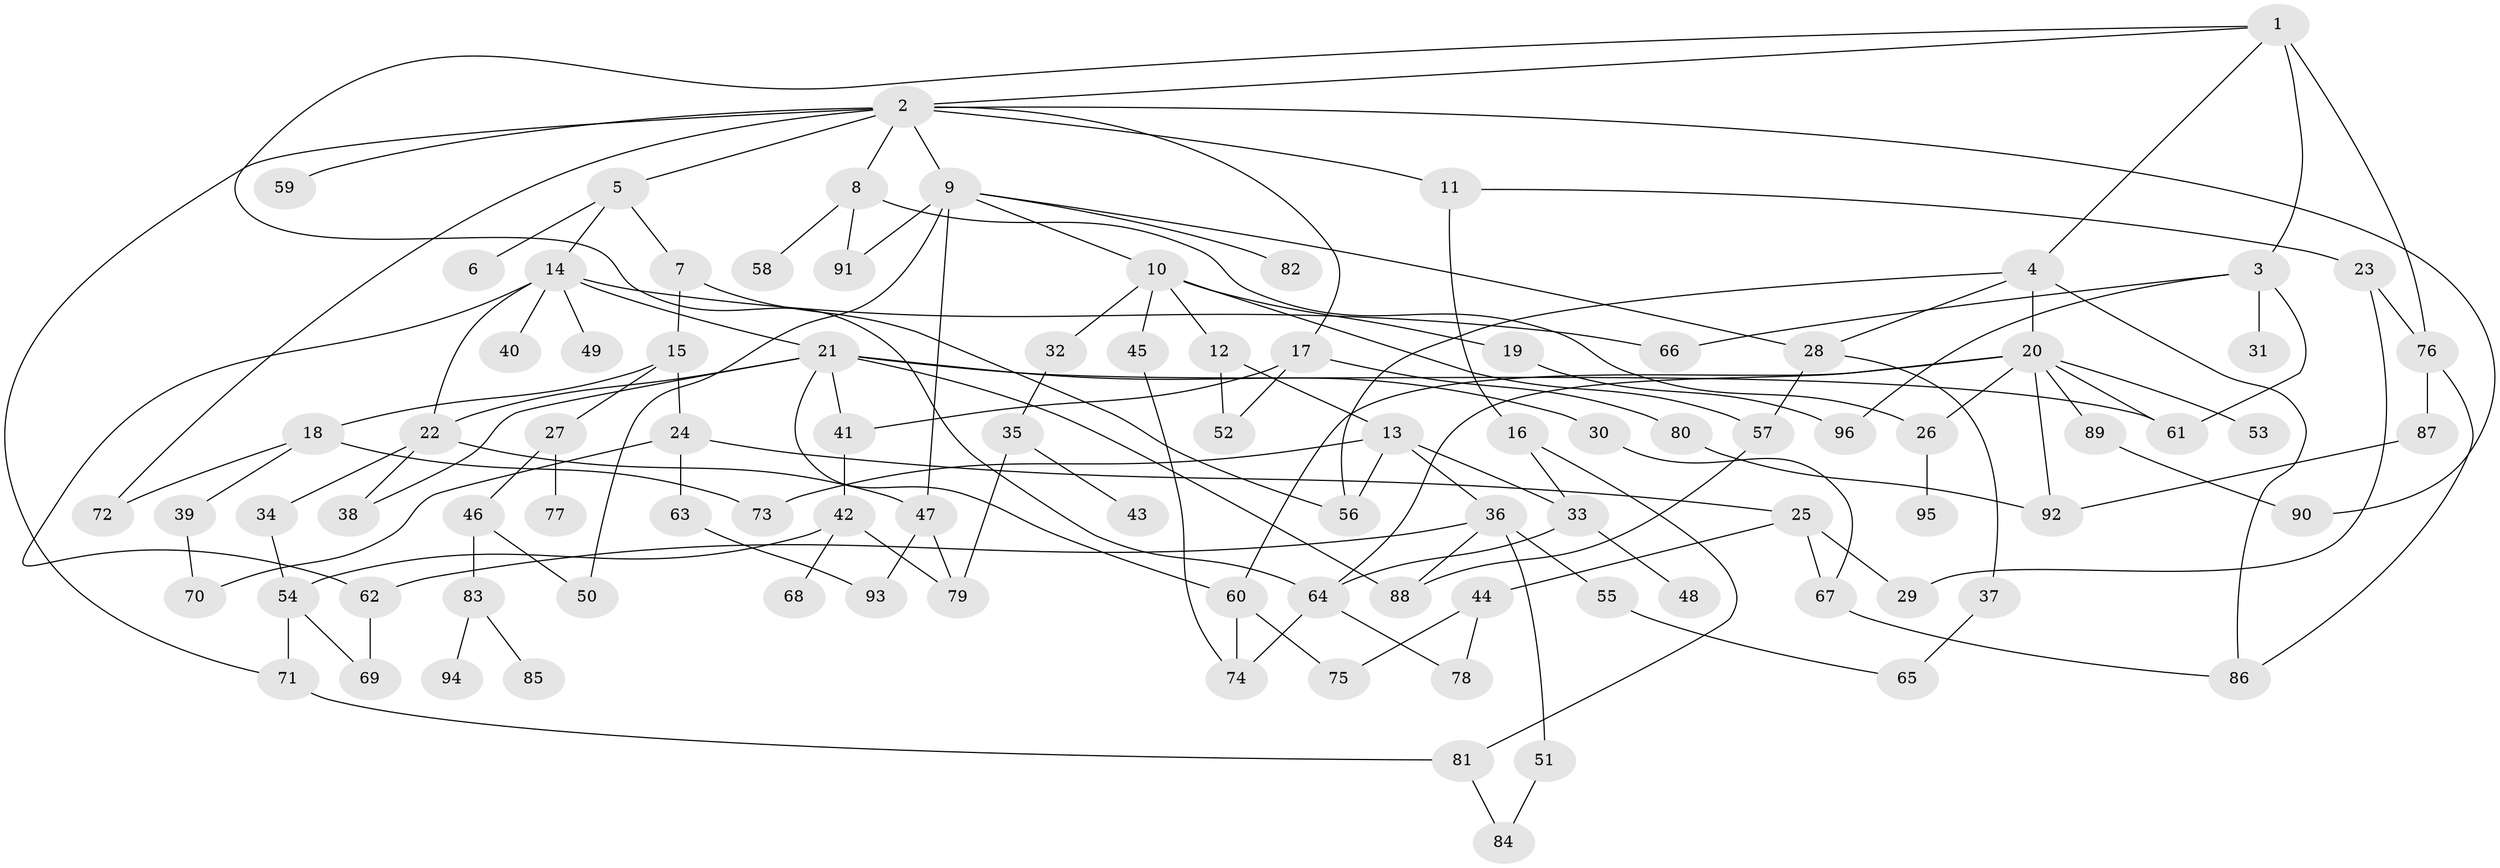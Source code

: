 // Generated by graph-tools (version 1.1) at 2025/49/03/09/25 03:49:24]
// undirected, 96 vertices, 142 edges
graph export_dot {
graph [start="1"]
  node [color=gray90,style=filled];
  1;
  2;
  3;
  4;
  5;
  6;
  7;
  8;
  9;
  10;
  11;
  12;
  13;
  14;
  15;
  16;
  17;
  18;
  19;
  20;
  21;
  22;
  23;
  24;
  25;
  26;
  27;
  28;
  29;
  30;
  31;
  32;
  33;
  34;
  35;
  36;
  37;
  38;
  39;
  40;
  41;
  42;
  43;
  44;
  45;
  46;
  47;
  48;
  49;
  50;
  51;
  52;
  53;
  54;
  55;
  56;
  57;
  58;
  59;
  60;
  61;
  62;
  63;
  64;
  65;
  66;
  67;
  68;
  69;
  70;
  71;
  72;
  73;
  74;
  75;
  76;
  77;
  78;
  79;
  80;
  81;
  82;
  83;
  84;
  85;
  86;
  87;
  88;
  89;
  90;
  91;
  92;
  93;
  94;
  95;
  96;
  1 -- 2;
  1 -- 3;
  1 -- 4;
  1 -- 64;
  1 -- 76;
  2 -- 5;
  2 -- 8;
  2 -- 9;
  2 -- 11;
  2 -- 17;
  2 -- 59;
  2 -- 72;
  2 -- 90;
  2 -- 71;
  3 -- 31;
  3 -- 96;
  3 -- 61;
  3 -- 66;
  4 -- 20;
  4 -- 56;
  4 -- 86;
  4 -- 28;
  5 -- 6;
  5 -- 7;
  5 -- 14;
  7 -- 15;
  7 -- 56;
  8 -- 26;
  8 -- 58;
  8 -- 91;
  9 -- 10;
  9 -- 28;
  9 -- 47;
  9 -- 82;
  9 -- 91;
  9 -- 50;
  10 -- 12;
  10 -- 19;
  10 -- 32;
  10 -- 45;
  10 -- 57;
  11 -- 16;
  11 -- 23;
  12 -- 13;
  12 -- 52;
  13 -- 33;
  13 -- 36;
  13 -- 73;
  13 -- 56;
  14 -- 21;
  14 -- 40;
  14 -- 49;
  14 -- 62;
  14 -- 66;
  14 -- 22;
  15 -- 18;
  15 -- 24;
  15 -- 27;
  16 -- 81;
  16 -- 33;
  17 -- 80;
  17 -- 52;
  17 -- 41;
  18 -- 39;
  18 -- 73;
  18 -- 72;
  19 -- 96;
  20 -- 53;
  20 -- 61;
  20 -- 89;
  20 -- 60;
  20 -- 26;
  20 -- 64;
  20 -- 92;
  21 -- 22;
  21 -- 30;
  21 -- 41;
  21 -- 60;
  21 -- 38;
  21 -- 88;
  21 -- 61;
  22 -- 34;
  22 -- 38;
  22 -- 47;
  23 -- 29;
  23 -- 76;
  24 -- 25;
  24 -- 63;
  24 -- 70;
  25 -- 44;
  25 -- 29;
  25 -- 67;
  26 -- 95;
  27 -- 46;
  27 -- 77;
  28 -- 37;
  28 -- 57;
  30 -- 67;
  32 -- 35;
  33 -- 48;
  33 -- 64;
  34 -- 54;
  35 -- 43;
  35 -- 79;
  36 -- 51;
  36 -- 55;
  36 -- 62;
  36 -- 88;
  37 -- 65;
  39 -- 70;
  41 -- 42;
  42 -- 54;
  42 -- 68;
  42 -- 79;
  44 -- 75;
  44 -- 78;
  45 -- 74;
  46 -- 50;
  46 -- 83;
  47 -- 79;
  47 -- 93;
  51 -- 84;
  54 -- 71;
  54 -- 69;
  55 -- 65;
  57 -- 88;
  60 -- 75;
  60 -- 74;
  62 -- 69;
  63 -- 93;
  64 -- 78;
  64 -- 74;
  67 -- 86;
  71 -- 81;
  76 -- 86;
  76 -- 87;
  80 -- 92;
  81 -- 84;
  83 -- 85;
  83 -- 94;
  87 -- 92;
  89 -- 90;
}
